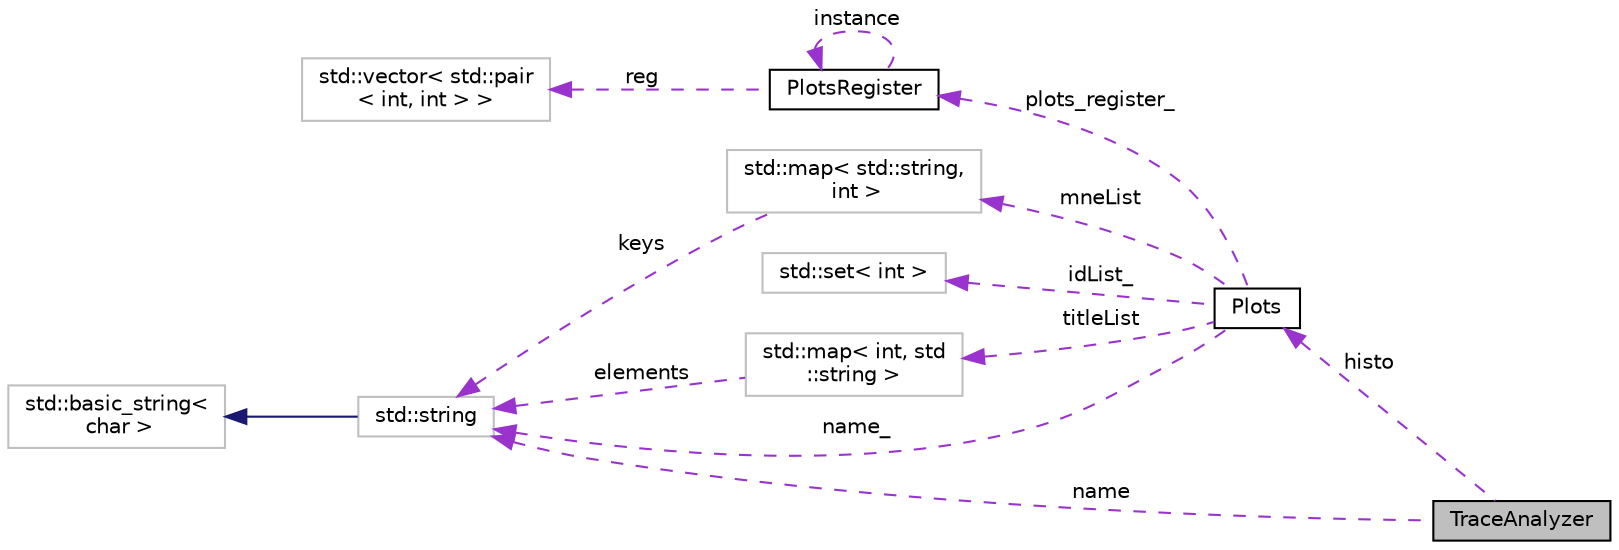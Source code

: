 digraph "TraceAnalyzer"
{
  edge [fontname="Helvetica",fontsize="10",labelfontname="Helvetica",labelfontsize="10"];
  node [fontname="Helvetica",fontsize="10",shape=record];
  rankdir="LR";
  Node1 [label="TraceAnalyzer",height=0.2,width=0.4,color="black", fillcolor="grey75", style="filled", fontcolor="black"];
  Node2 -> Node1 [dir="back",color="darkorchid3",fontsize="10",style="dashed",label=" name" ,fontname="Helvetica"];
  Node2 [label="std::string",height=0.2,width=0.4,color="grey75", fillcolor="white", style="filled",tooltip="STL class. "];
  Node3 -> Node2 [dir="back",color="midnightblue",fontsize="10",style="solid",fontname="Helvetica"];
  Node3 [label="std::basic_string\<\l char \>",height=0.2,width=0.4,color="grey75", fillcolor="white", style="filled",tooltip="STL class. "];
  Node4 -> Node1 [dir="back",color="darkorchid3",fontsize="10",style="dashed",label=" histo" ,fontname="Helvetica"];
  Node4 [label="Plots",height=0.2,width=0.4,color="black", fillcolor="white", style="filled",URL="$d7/d8b/class_plots.html",tooltip="Holds pointers to all Histograms. "];
  Node5 -> Node4 [dir="back",color="darkorchid3",fontsize="10",style="dashed",label=" mneList" ,fontname="Helvetica"];
  Node5 [label="std::map\< std::string,\l int \>",height=0.2,width=0.4,color="grey75", fillcolor="white", style="filled"];
  Node2 -> Node5 [dir="back",color="darkorchid3",fontsize="10",style="dashed",label=" keys" ,fontname="Helvetica"];
  Node6 -> Node4 [dir="back",color="darkorchid3",fontsize="10",style="dashed",label=" plots_register_" ,fontname="Helvetica"];
  Node6 [label="PlotsRegister",height=0.2,width=0.4,color="black", fillcolor="white", style="filled",URL="$d7/d6e/class_plots_register.html",tooltip="Holds ranges and offsets of all plots. Singleton class. "];
  Node6 -> Node6 [dir="back",color="darkorchid3",fontsize="10",style="dashed",label=" instance" ,fontname="Helvetica"];
  Node7 -> Node6 [dir="back",color="darkorchid3",fontsize="10",style="dashed",label=" reg" ,fontname="Helvetica"];
  Node7 [label="std::vector\< std::pair\l\< int, int \> \>",height=0.2,width=0.4,color="grey75", fillcolor="white", style="filled"];
  Node8 -> Node4 [dir="back",color="darkorchid3",fontsize="10",style="dashed",label=" idList_" ,fontname="Helvetica"];
  Node8 [label="std::set\< int \>",height=0.2,width=0.4,color="grey75", fillcolor="white", style="filled"];
  Node2 -> Node4 [dir="back",color="darkorchid3",fontsize="10",style="dashed",label=" name_" ,fontname="Helvetica"];
  Node9 -> Node4 [dir="back",color="darkorchid3",fontsize="10",style="dashed",label=" titleList" ,fontname="Helvetica"];
  Node9 [label="std::map\< int, std\l::string \>",height=0.2,width=0.4,color="grey75", fillcolor="white", style="filled"];
  Node2 -> Node9 [dir="back",color="darkorchid3",fontsize="10",style="dashed",label=" elements" ,fontname="Helvetica"];
}
